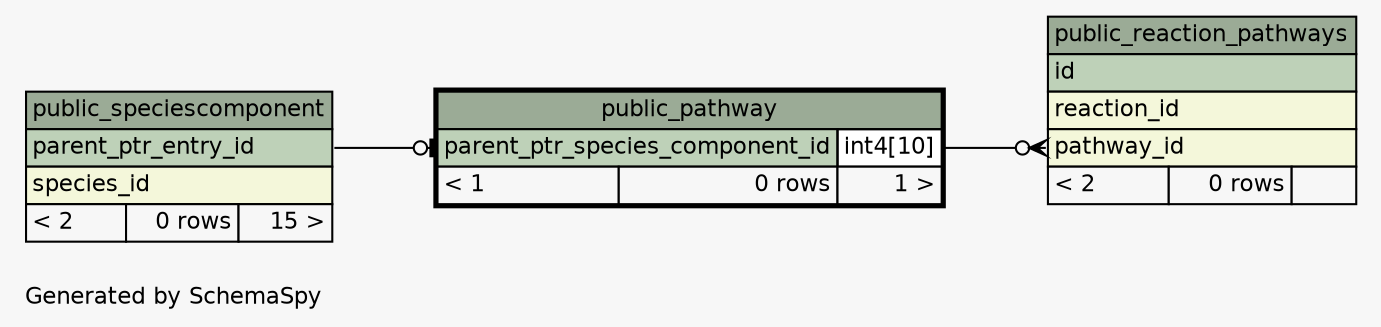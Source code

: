 // dot 2.36.0 on Linux 3.13.0-43-generic
// SchemaSpy rev 590
digraph "oneDegreeRelationshipsDiagram" {
  graph [
    rankdir="RL"
    bgcolor="#f7f7f7"
    label="\nGenerated by SchemaSpy"
    labeljust="l"
    nodesep="0.18"
    ranksep="0.46"
    fontname="Helvetica"
    fontsize="11"
  ];
  node [
    fontname="Helvetica"
    fontsize="11"
    shape="plaintext"
  ];
  edge [
    arrowsize="0.8"
  ];
  "public_pathway":"parent_ptr_species_component_id":w -> "public_speciescomponent":"parent_ptr_entry_id":e [arrowhead=none dir=back arrowtail=teeodot];
  "public_reaction_pathways":"pathway_id":w -> "public_pathway":"parent_ptr_species_component_id.type":e [arrowhead=none dir=back arrowtail=crowodot];
  "public_pathway" [
    label=<
    <TABLE BORDER="2" CELLBORDER="1" CELLSPACING="0" BGCOLOR="#ffffff">
      <TR><TD COLSPAN="3" BGCOLOR="#9bab96" ALIGN="CENTER">public_pathway</TD></TR>
      <TR><TD PORT="parent_ptr_species_component_id" COLSPAN="2" BGCOLOR="#bed1b8" ALIGN="LEFT">parent_ptr_species_component_id</TD><TD PORT="parent_ptr_species_component_id.type" ALIGN="LEFT">int4[10]</TD></TR>
      <TR><TD ALIGN="LEFT" BGCOLOR="#f7f7f7">&lt; 1</TD><TD ALIGN="RIGHT" BGCOLOR="#f7f7f7">0 rows</TD><TD ALIGN="RIGHT" BGCOLOR="#f7f7f7">1 &gt;</TD></TR>
    </TABLE>>
    URL="public_pathway.html"
    tooltip="public_pathway"
  ];
  "public_reaction_pathways" [
    label=<
    <TABLE BORDER="0" CELLBORDER="1" CELLSPACING="0" BGCOLOR="#ffffff">
      <TR><TD COLSPAN="3" BGCOLOR="#9bab96" ALIGN="CENTER">public_reaction_pathways</TD></TR>
      <TR><TD PORT="id" COLSPAN="3" BGCOLOR="#bed1b8" ALIGN="LEFT">id</TD></TR>
      <TR><TD PORT="reaction_id" COLSPAN="3" BGCOLOR="#f4f7da" ALIGN="LEFT">reaction_id</TD></TR>
      <TR><TD PORT="pathway_id" COLSPAN="3" BGCOLOR="#f4f7da" ALIGN="LEFT">pathway_id</TD></TR>
      <TR><TD ALIGN="LEFT" BGCOLOR="#f7f7f7">&lt; 2</TD><TD ALIGN="RIGHT" BGCOLOR="#f7f7f7">0 rows</TD><TD ALIGN="RIGHT" BGCOLOR="#f7f7f7">  </TD></TR>
    </TABLE>>
    URL="public_reaction_pathways.html"
    tooltip="public_reaction_pathways"
  ];
  "public_speciescomponent" [
    label=<
    <TABLE BORDER="0" CELLBORDER="1" CELLSPACING="0" BGCOLOR="#ffffff">
      <TR><TD COLSPAN="3" BGCOLOR="#9bab96" ALIGN="CENTER">public_speciescomponent</TD></TR>
      <TR><TD PORT="parent_ptr_entry_id" COLSPAN="3" BGCOLOR="#bed1b8" ALIGN="LEFT">parent_ptr_entry_id</TD></TR>
      <TR><TD PORT="species_id" COLSPAN="3" BGCOLOR="#f4f7da" ALIGN="LEFT">species_id</TD></TR>
      <TR><TD ALIGN="LEFT" BGCOLOR="#f7f7f7">&lt; 2</TD><TD ALIGN="RIGHT" BGCOLOR="#f7f7f7">0 rows</TD><TD ALIGN="RIGHT" BGCOLOR="#f7f7f7">15 &gt;</TD></TR>
    </TABLE>>
    URL="public_speciescomponent.html"
    tooltip="public_speciescomponent"
  ];
}
